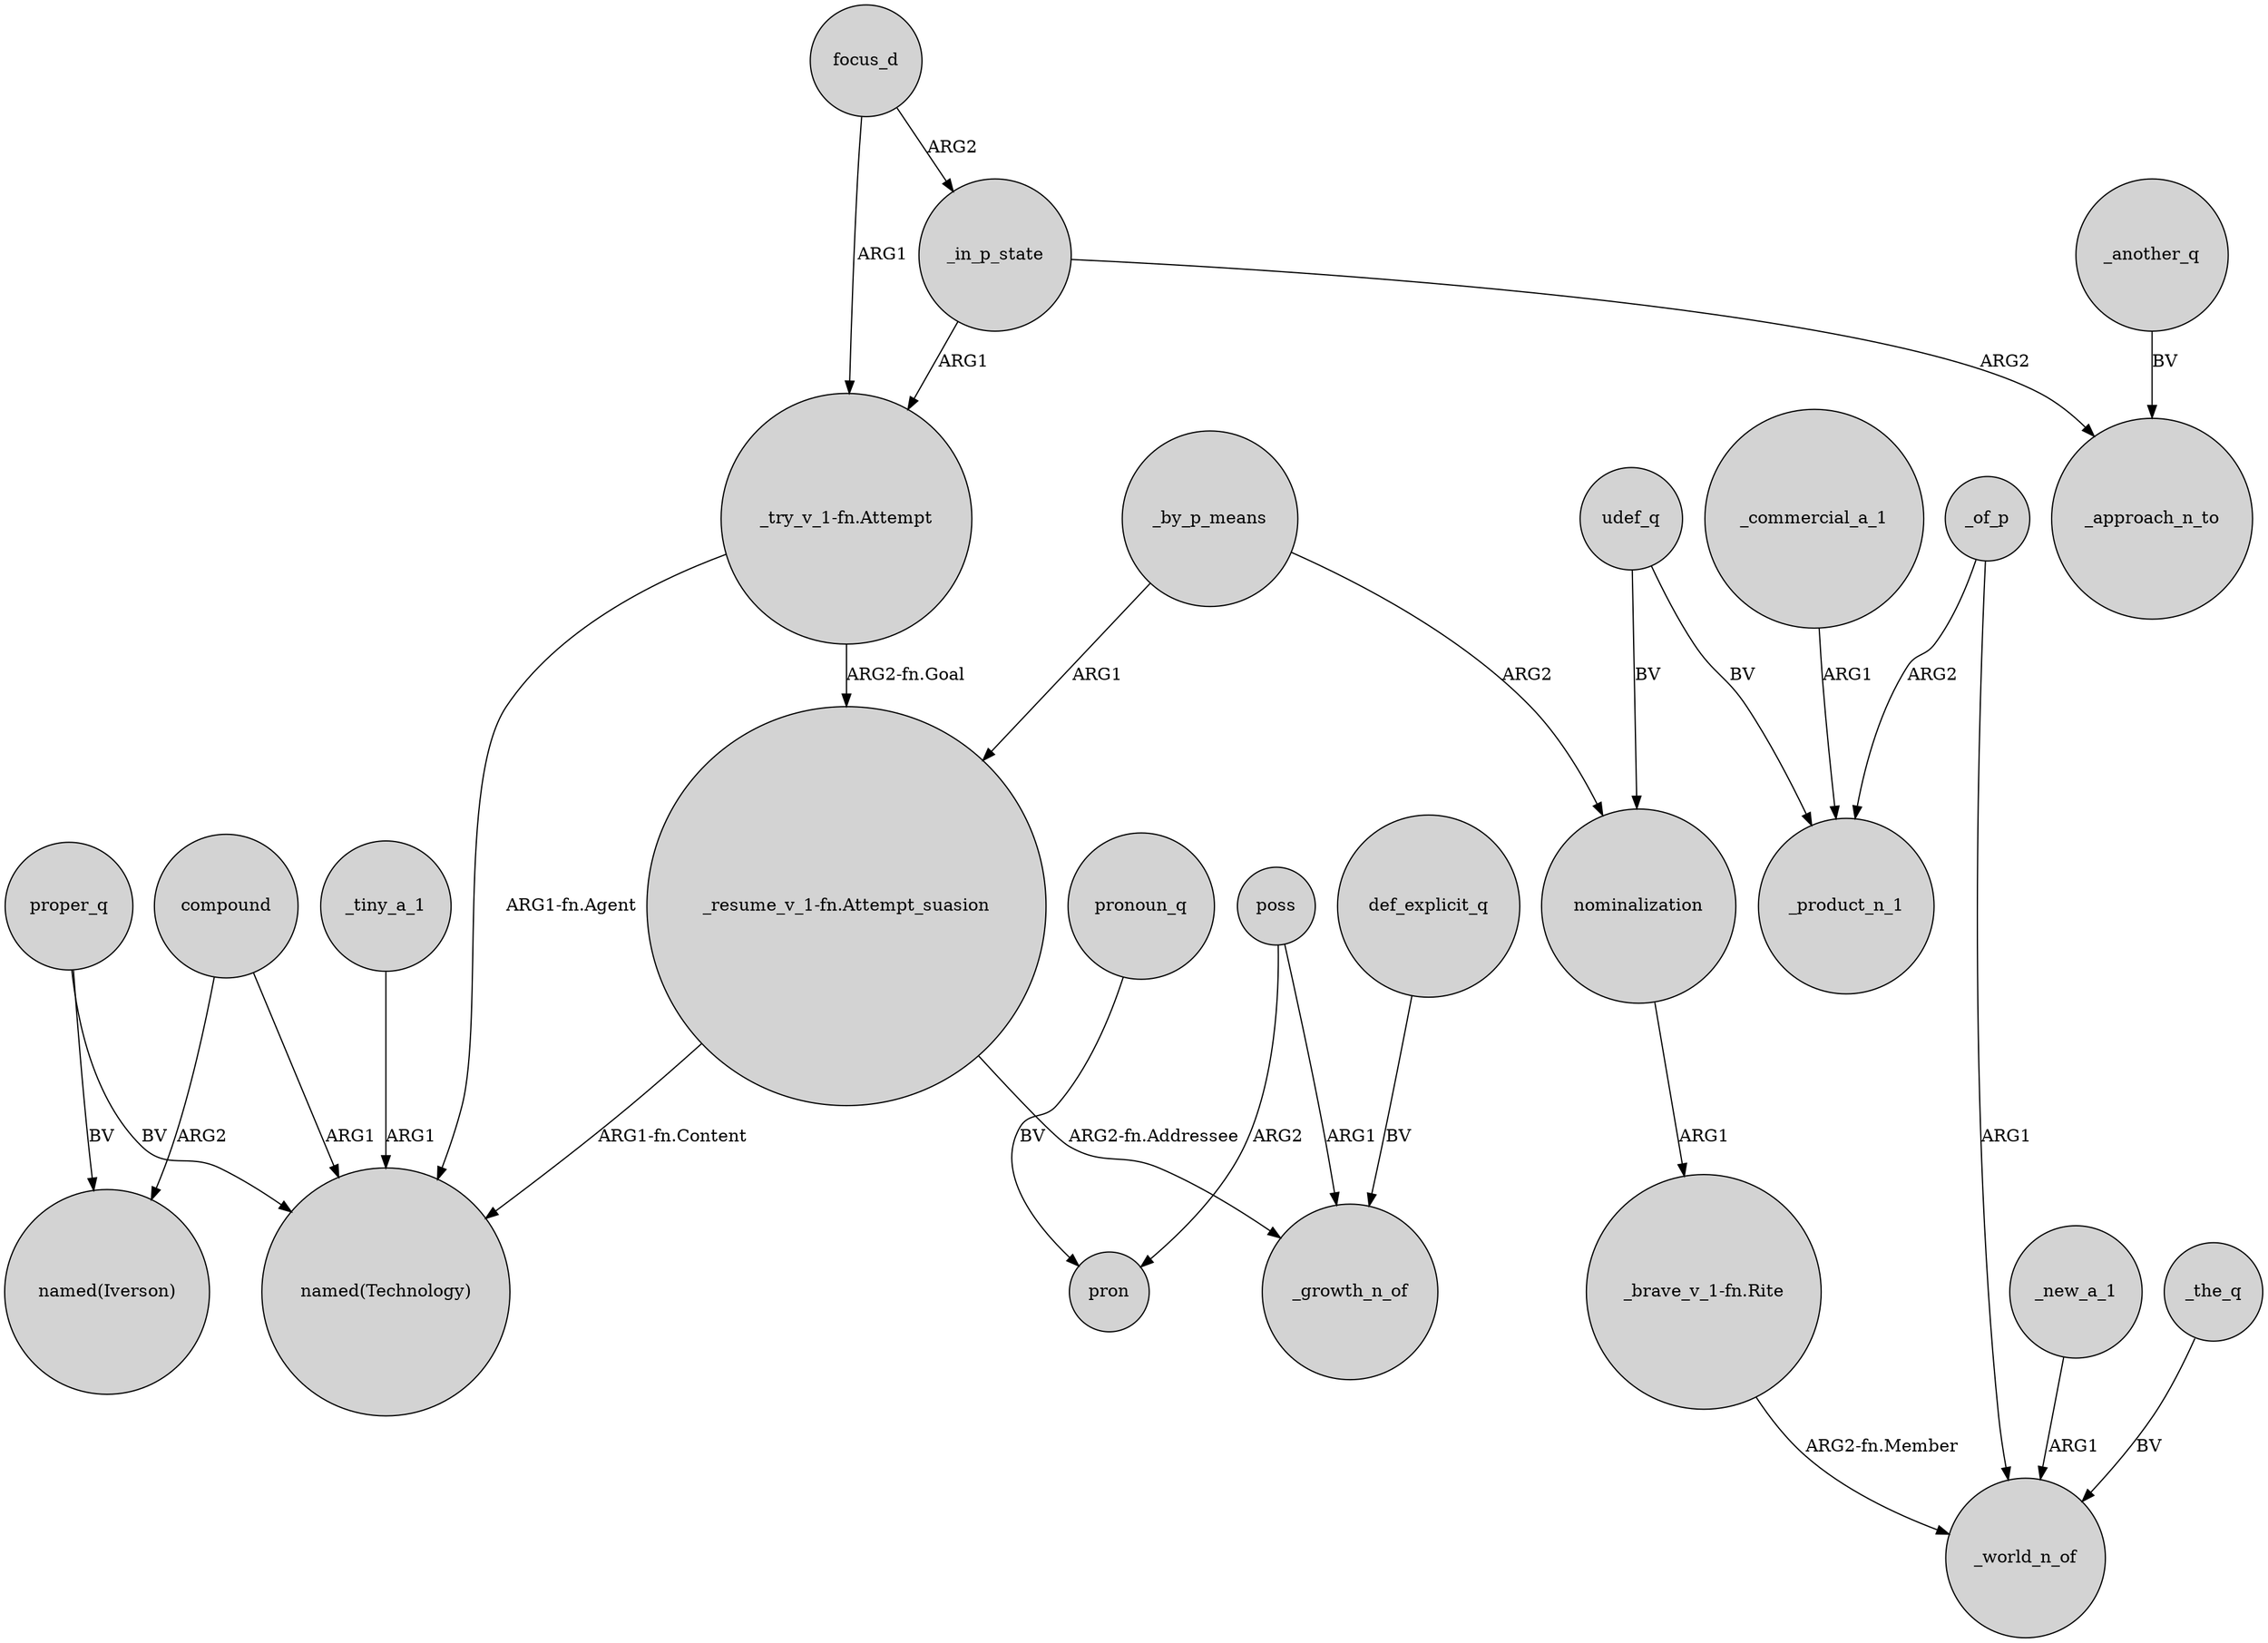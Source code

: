 digraph {
	node [shape=circle style=filled]
	"_try_v_1-fn.Attempt" -> "_resume_v_1-fn.Attempt_suasion" [label="ARG2-fn.Goal"]
	_of_p -> _world_n_of [label=ARG1]
	focus_d -> _in_p_state [label=ARG2]
	"_resume_v_1-fn.Attempt_suasion" -> "named(Technology)" [label="ARG1-fn.Content"]
	_tiny_a_1 -> "named(Technology)" [label=ARG1]
	_new_a_1 -> _world_n_of [label=ARG1]
	proper_q -> "named(Iverson)" [label=BV]
	focus_d -> "_try_v_1-fn.Attempt" [label=ARG1]
	udef_q -> nominalization [label=BV]
	_in_p_state -> _approach_n_to [label=ARG2]
	poss -> _growth_n_of [label=ARG1]
	udef_q -> _product_n_1 [label=BV]
	_of_p -> _product_n_1 [label=ARG2]
	_in_p_state -> "_try_v_1-fn.Attempt" [label=ARG1]
	compound -> "named(Iverson)" [label=ARG2]
	"_resume_v_1-fn.Attempt_suasion" -> _growth_n_of [label="ARG2-fn.Addressee"]
	pronoun_q -> pron [label=BV]
	"_brave_v_1-fn.Rite" -> _world_n_of [label="ARG2-fn.Member"]
	poss -> pron [label=ARG2]
	_by_p_means -> "_resume_v_1-fn.Attempt_suasion" [label=ARG1]
	proper_q -> "named(Technology)" [label=BV]
	_by_p_means -> nominalization [label=ARG2]
	_another_q -> _approach_n_to [label=BV]
	def_explicit_q -> _growth_n_of [label=BV]
	"_try_v_1-fn.Attempt" -> "named(Technology)" [label="ARG1-fn.Agent"]
	nominalization -> "_brave_v_1-fn.Rite" [label=ARG1]
	_commercial_a_1 -> _product_n_1 [label=ARG1]
	_the_q -> _world_n_of [label=BV]
	compound -> "named(Technology)" [label=ARG1]
}
